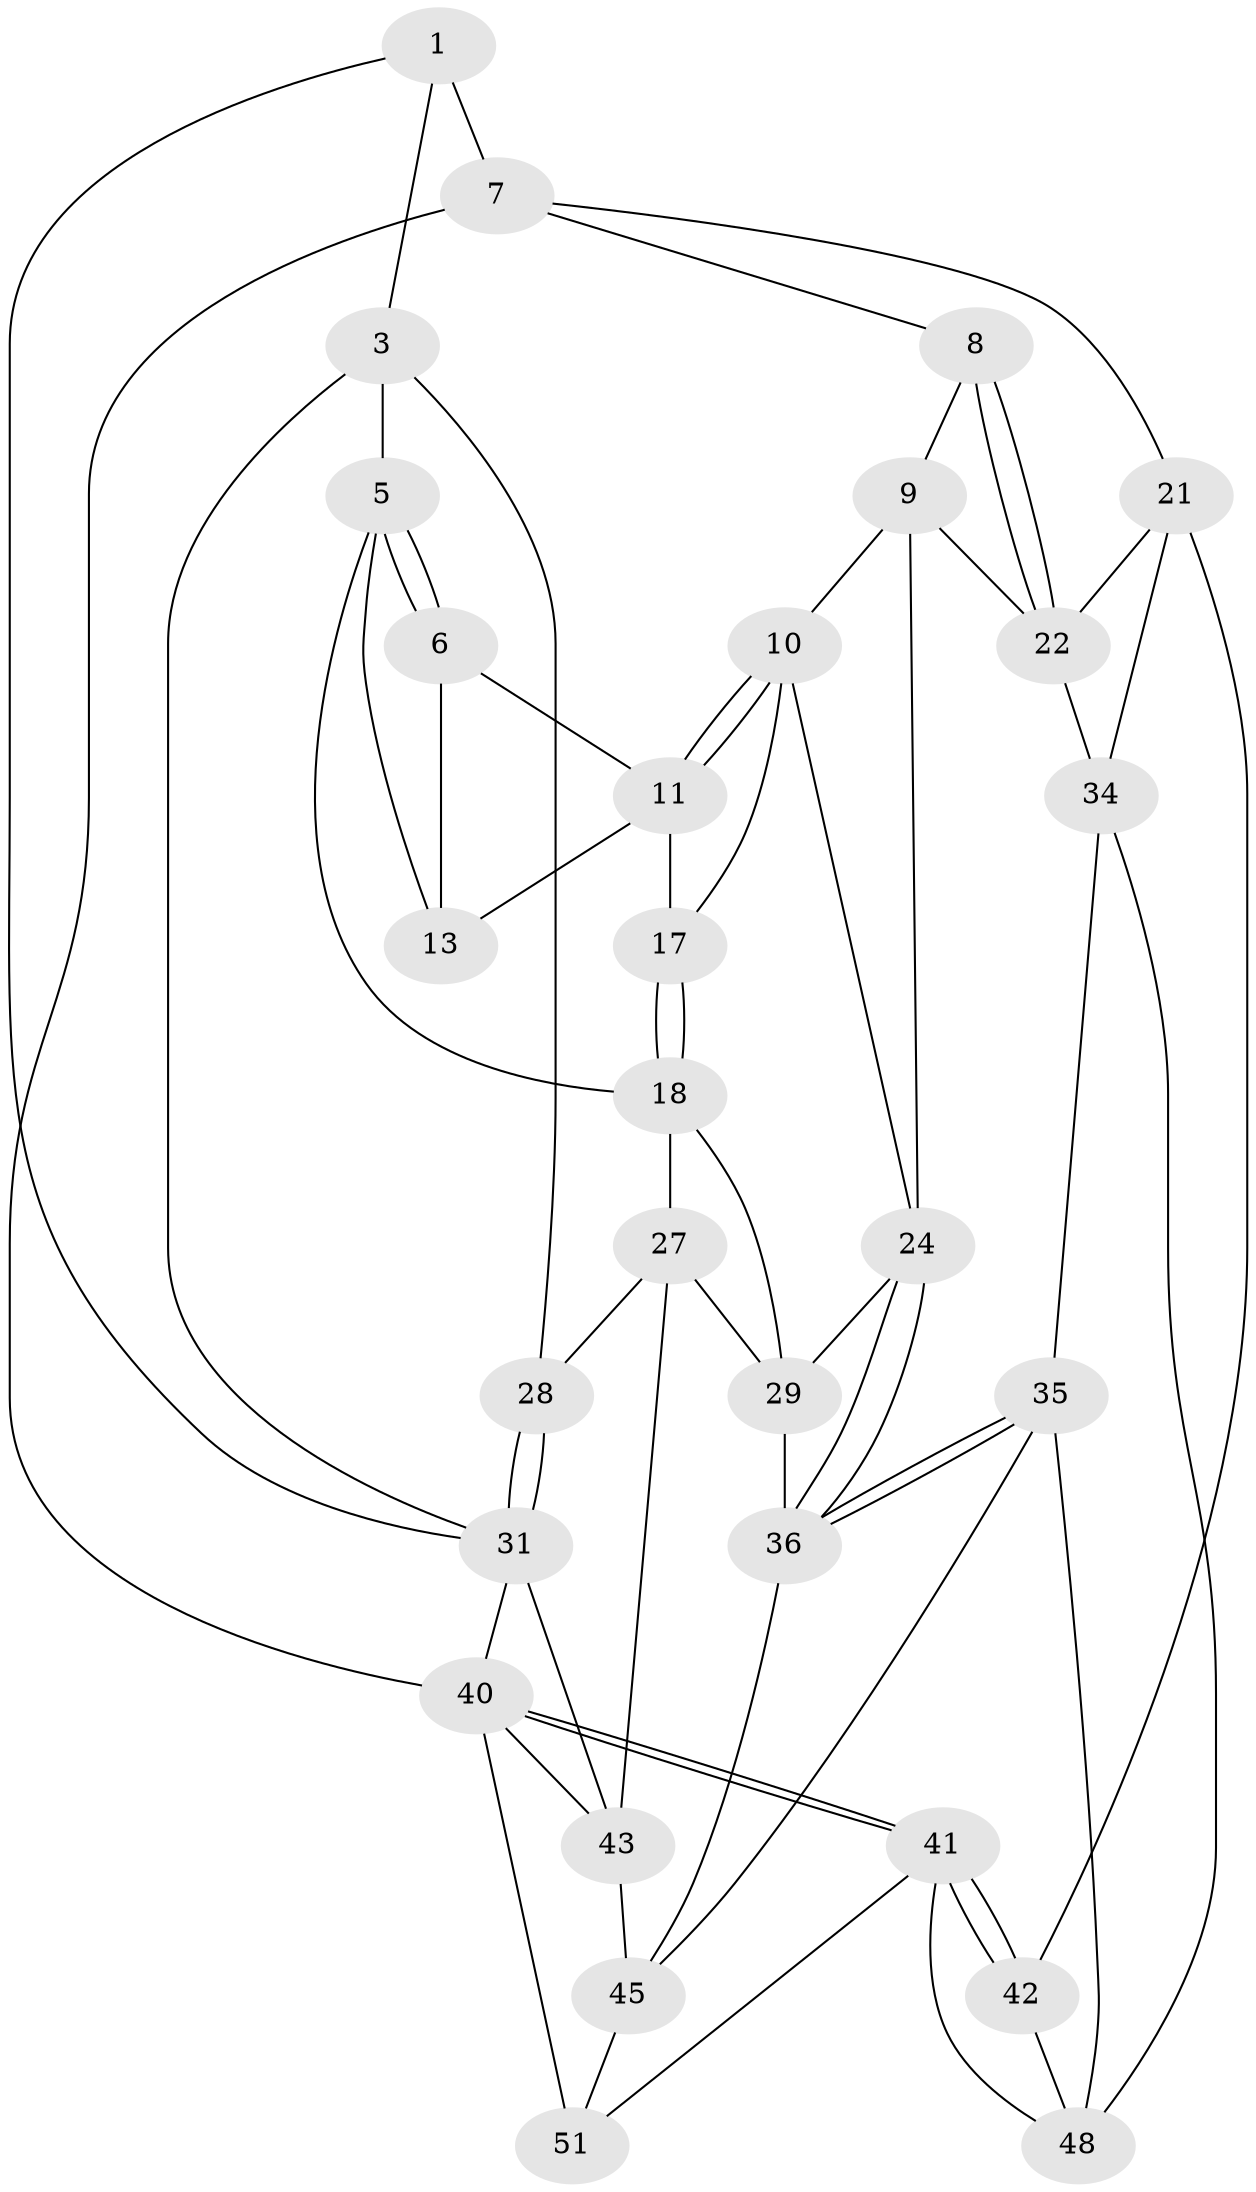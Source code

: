 // original degree distribution, {3: 0.03773584905660377, 5: 0.5283018867924528, 4: 0.24528301886792453, 6: 0.18867924528301888}
// Generated by graph-tools (version 1.1) at 2025/11/02/27/25 16:11:59]
// undirected, 29 vertices, 64 edges
graph export_dot {
graph [start="1"]
  node [color=gray90,style=filled];
  1 [pos="+0.43371867075320253+0",super="+2"];
  3 [pos="+0+0",super="+4"];
  5 [pos="+0.19886522145566826+0.12562273403851593",super="+14"];
  6 [pos="+0.43256670230856964+0",super="+12"];
  7 [pos="+0.8162873216556659+0",super="+16"];
  8 [pos="+0.7632144335829523+0.06688281739826746"];
  9 [pos="+0.7086906589252129+0.10426032994436288",super="+23"];
  10 [pos="+0.5888761321310636+0.12956650634547628",super="+20"];
  11 [pos="+0.45748521005639964+0",super="+15"];
  13 [pos="+0.3203600069034831+0.07187805823241614"];
  17 [pos="+0.4668510780524466+0.23663898766216018"];
  18 [pos="+0.4099861694597663+0.2665321052288512",super="+19"];
  21 [pos="+1+0.09596047277768223",super="+38"];
  22 [pos="+0.8732606615867832+0.18145315463997233",super="+26"];
  24 [pos="+0.6568644633040845+0.3333422374323567",super="+25"];
  27 [pos="+0.2964328042705153+0.31880101162549285",super="+33"];
  28 [pos="+0.1620855932859166+0.3894081242644262"];
  29 [pos="+0.5465031993946873+0.4537875695096551",super="+30"];
  31 [pos="+0.07979734643388979+0.63709755918286",super="+32"];
  34 [pos="+0.8795936060014202+0.3968851716352409",super="+39"];
  35 [pos="+0.7903399603521535+0.49736523825465545",super="+47"];
  36 [pos="+0.6693595806222865+0.45809378367972803",super="+37"];
  40 [pos="+1+1",super="+52"];
  41 [pos="+1+1",super="+50"];
  42 [pos="+1+0.7083197988728717"];
  43 [pos="+0.2910699210864854+0.7131318458767709",super="+44"];
  45 [pos="+0.6301320426954015+0.7148458515407162",super="+46"];
  48 [pos="+0.9050271328421108+0.6611723741828912",super="+49"];
  51 [pos="+0.7012541935790346+0.9631644303118941",super="+53"];
  1 -- 7 [weight=2];
  1 -- 3;
  1 -- 31;
  3 -- 28;
  3 -- 5;
  3 -- 31;
  5 -- 6;
  5 -- 6;
  5 -- 13;
  5 -- 18;
  6 -- 11;
  6 -- 13;
  7 -- 8;
  7 -- 40;
  7 -- 21;
  8 -- 9;
  8 -- 22;
  8 -- 22;
  9 -- 10;
  9 -- 24;
  9 -- 22;
  10 -- 11;
  10 -- 11;
  10 -- 17;
  10 -- 24;
  11 -- 17;
  11 -- 13;
  17 -- 18;
  17 -- 18;
  18 -- 27;
  18 -- 29;
  21 -- 22;
  21 -- 34;
  21 -- 42;
  22 -- 34;
  24 -- 36;
  24 -- 36;
  24 -- 29;
  27 -- 28;
  27 -- 43;
  27 -- 29;
  28 -- 31;
  28 -- 31;
  29 -- 36;
  31 -- 43;
  31 -- 40;
  34 -- 35;
  34 -- 48;
  35 -- 36;
  35 -- 36;
  35 -- 48;
  35 -- 45;
  36 -- 45;
  40 -- 41;
  40 -- 41;
  40 -- 43;
  40 -- 51 [weight=2];
  41 -- 42;
  41 -- 42;
  41 -- 51;
  41 -- 48;
  42 -- 48;
  43 -- 45;
  45 -- 51;
}
